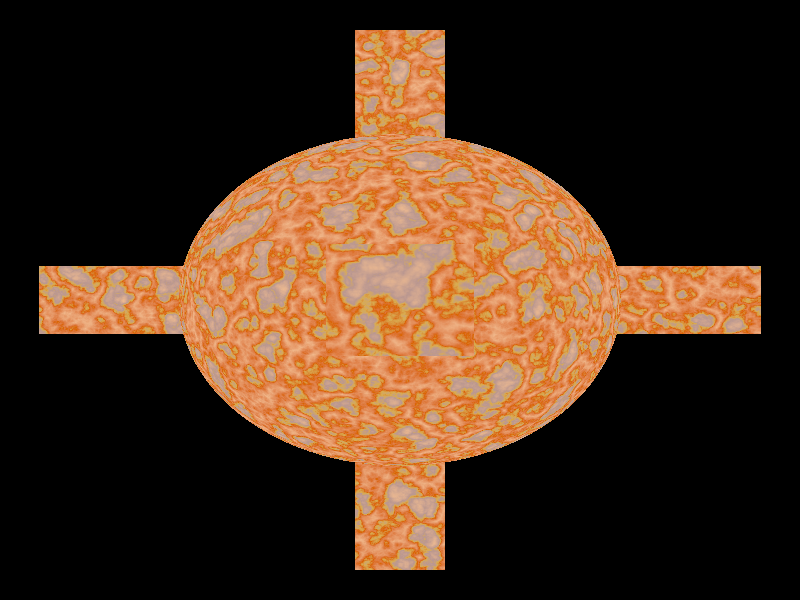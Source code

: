 // POV Ray StarMines models - Copyright 1999-2020 Jari Karjala - https://www.jpkware.com/

#include "colors.inc"  // The include files contain
#include "shapes.inc"  // pre-defined scene elements
#include "textures.inc"

camera {
 right      < -1, 0, 0 >
 up         < 0, 1, 0 >
 direction  < 0, 0, 1 >
 location   < 0, 0, 7.5 >
 look_at    < 0, 0, 0 >
}
// LIGHT _light3
light_source { < 0, 0, 50 >
color White
}

// LIGHT _light4
light_source { < -10, 10, 10 >
color White
}
light_source { < -10, 10, 10 >
color White
}
light_source { < -10, 10, 10 >
color White
}
light_source { < -10, 10, 10 >
color White
}


object {
	union {
		box { <-0.05, -0.4, -0.05>, <0.05, 0.4, 0.05> }
		box { <-0.4, -0.05, -0.05>, <0.4, 0.05, 0.05> }
		box { <-0.05, -0.05, -0.4>, <0.05, 0.05, 0.4> }
		sphere { <0, 0, 0>, 0.25 }
	}
	scale <8, 8, 8>
	rotate <0, 0, 90*clock>
    // texture { pigment { color Copper } }
    texture { Rust }
 }

